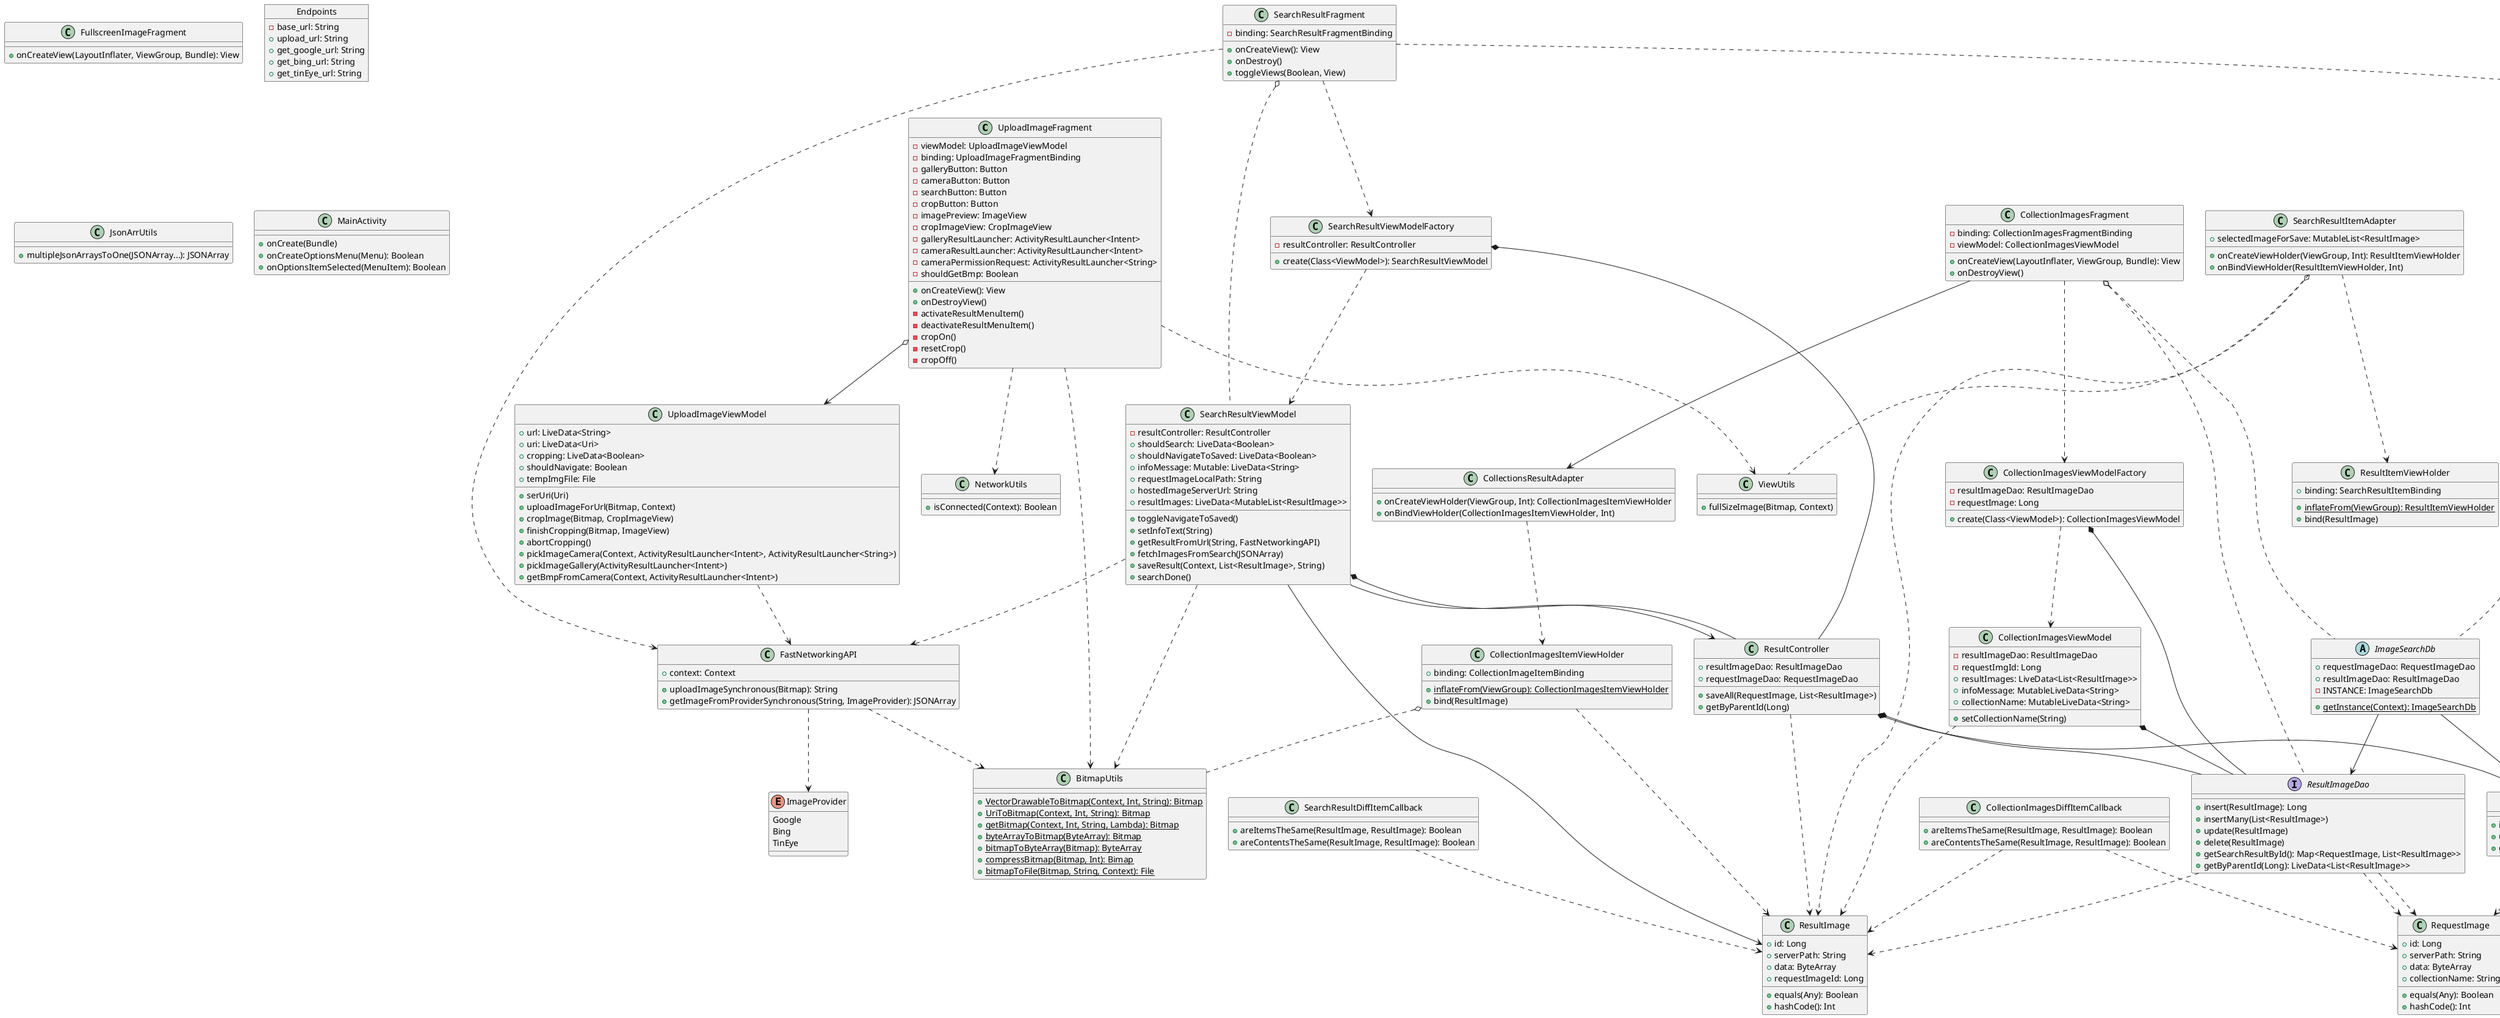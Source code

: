 @startuml
'https://plantuml.com/class-diagram

class UploadImageFragment {
    - viewModel: UploadImageViewModel
    - binding: UploadImageFragmentBinding
    - galleryButton: Button
    - cameraButton: Button
    - searchButton: Button
    - cropButton: Button
    - imagePreview: ImageView
    - cropImageView: CropImageView
    - galleryResultLauncher: ActivityResultLauncher<Intent>
    - cameraResultLauncher: ActivityResultLauncher<Intent>
    - cameraPermissionRequest: ActivityResultLauncher<String>
    - shouldGetBmp: Boolean

    + onCreateView(): View
    + onDestroyView()
    - activateResultMenuItem()
    - deactivateResultMenuItem()
    - cropOn()
    - resetCrop()
    - cropOff()
}

class UploadImageViewModel {
    + url: LiveData<String>
    + uri: LiveData<Uri>
    + cropping: LiveData<Boolean>
    + shouldNavigate: Boolean
    + tempImgFile: File

    + serUri(Uri)
    + uploadImageForUrl(Bitmap, Context)
    + cropImage(Bitmap, CropImageView)
    + finishCropping(Bitmap, ImageView)
    + abortCropping()
    + pickImageCamera(Context, ActivityResultLauncher<Intent>, ActivityResultLauncher<String>)
    + pickImageGallery(ActivityResultLauncher<Intent>)
    + getBmpFromCamera(Context, ActivityResultLauncher<Intent>)
}

class SearchResultFragment {
    - binding: SearchResultFragmentBinding

    + onCreateView(): View
    + onDestroy()
    + toggleViews(Boolean, View)
}

class SearchResultViewModel {
    - resultController: ResultController
    + shouldSearch: LiveData<Boolean>
    + shouldNavigateToSaved: LiveData<Boolean>
    + infoMessage: Mutable: LiveData<String>
    + requestImageLocalPath: String
    + hostedImageServerUrl: String
    + resultImages: LiveData<MutableList<ResultImage>>

    + toggleNavigateToSaved()
    + setInfoText(String)
    + getResultFromUrl(String, FastNetworkingAPI)
    + fetchImagesFromSearch(JSONArray)
    + saveResult(Context, List<ResultImage>, String)
    + searchDone()
}

class ResultController {
    + resultImageDao: ResultImageDao
    + requestImageDao: RequestImageDao

    + saveAll(RequestImage, List<ResultImage>)
    + getByParentId(Long)
}

interface ResultImageDao {
    + insert(ResultImage): Long
    + insertMany(List<ResultImage>)
    + update(ResultImage)
    + delete(ResultImage)
    + getSearchResultById(): Map<RequestImage, List<ResultImage>>
    + getByParentId(Long): LiveData<List<ResultImage>>
}

interface RequestImageDao {
    + insert(RequestImage): Long
    + update(RequestImage)
    + getAll(): LiveData<List<RequestImage>>
}

abstract class ImageSearchDb {
    + requestImageDao: RequestImageDao
    + resultImageDao: ResultImageDao
    - INSTANCE: ImageSearchDb
    + {static} getInstance(Context): ImageSearchDb
}

class SearchResultDiffItemCallback {
    + areItemsTheSame(ResultImage, ResultImage): Boolean
    + areContentsTheSame(ResultImage, ResultImage): Boolean
}

class CollectionImagesDiffItemCallback {
    + areItemsTheSame(ResultImage, ResultImage): Boolean
    + areContentsTheSame(ResultImage, ResultImage): Boolean
}

class RequestImage {
    + id: Long
    + serverPath: String
    + data: ByteArray
    + collectionName: String

    + equals(Any): Boolean
    + hashCode(): Int
}

class ResultImage {
    + id: Long
    + serverPath: String
    + data: ByteArray
    + requestImageId: Long

    + equals(Any): Boolean
    + hashCode(): Int
}

class CollectionsAdapter {
    + {field} clickListener: (Lambda)
    + onCreateViewHolder(ViewGroup, Int): SavedSearchItemViewHolder
    + onBindViewHolder(SavedSearchItemViewHolder, Int)
}

class SavedSearchItemViewHolder {
    + binding: CollectionItemBinding
    + {static} inflateFrom(ViewGroup): SavedSearchItemViewHolder
    + bind(RequestImage, callback)
}

class CollectionsResultAdapter {
    + onCreateViewHolder(ViewGroup, Int): CollectionImagesItemViewHolder
    + onBindViewHolder(CollectionImagesItemViewHolder, Int)
}

class CollectionImagesItemViewHolder {
    + binding: CollectionImageItemBinding
    + {static} inflateFrom(ViewGroup): CollectionImagesItemViewHolder
    + bind(ResultImage)
}

class SearchResultItemAdapter {
    + selectedImageForSave: MutableList<ResultImage>
    + onCreateViewHolder(ViewGroup, Int): ResultItemViewHolder
    + onBindViewHolder(ResultItemViewHolder, Int)
}

class ResultItemViewHolder {
    + binding: SearchResultItemBinding

    + {static} inflateFrom(ViewGroup): ResultItemViewHolder
    + bind(ResultImage)
}

class CollectionImagesFragment {
    - binding: CollectionImagesFragmentBinding
    - viewModel: CollectionImagesViewModel

    + onCreateView(LayoutInflater, ViewGroup, Bundle): View
    + onDestroyView()
}

class CollectionsFragment {
    - viewModel: CollectionsViewModel
    - binding: CollectionsFragmentBinding

    + onCreateView(LayoutInflater, ViewGroup, Bundle): View
    + onDestroyView()
}

class FullscreenImageFragment {
    + onCreateView(LayoutInflater, ViewGroup, Bundle): View
}

class PopupFragment {
    + onCreateView(LayoutInflater, ViewGroup, Bundle): View
}

class FastNetworkingAPI {
    + context: Context

    + uploadImageSynchronous(Bitmap): String
    + getImageFromProviderSynchronous(String, ImageProvider): JSONArray
}

enum ImageProvider {
    Google
    Bing
    TinEye
}

class CollectionImagesViewModelFactory {
    - resultImageDao: ResultImageDao
    - requestImage: Long

    + create(Class<ViewModel>): CollectionImagesViewModel
}

class CollectionsViewModelFactory {
    - requestImageDao: RequestImageDao

    + create(Class<ViewModel>): CollectionsViewModel
}

class SearchResultViewModelFactory {
    - resultController: ResultController

    + create(Class<ViewModel>): SearchResultViewModel
}

class BitmapUtils {
    + {static} VectorDrawableToBitmap(Context, Int, String): Bitmap
    + {static} UriToBitmap(Context, Int, String): Bitmap
    + {static} getBitmap(Context, Int, String, Lambda): Bitmap
    + {static} byteArrayToBitmap(ByteArray): Bitmap
    + {static} bitmapToByteArray(Bitmap): ByteArray
    + {static} compressBitmap(Bitmap, Int): Bimap
    + {static} bitmapToFile(Bitmap, String, Context): File
}

object Endpoints {
    - base_url: String
    + upload_url: String
    + get_google_url: String
    + get_bing_url: String
    + get_tinEye_url: String
}

class JsonArrUtils {
    + multipleJsonArraysToOne(JSONArray...): JSONArray
}

class NetworkUtils {
    + isConnected(Context): Boolean
}

class ViewUtils {
    + fullSizeImage(Bitmap, Context)
}

class CollectionImagesViewModel {
    - resultImageDao: ResultImageDao
    - requestImgId: Long
    + resultImages: LiveData<List<ResultImage>>
    + infoMessage: MutableLiveData<String>
    + collectionName: MutableLiveData<String>

    + setCollectionName(String)
}

class CollectionsViewModel {
    - requestImageDao: RequestImageDao
    + savedSearchImages: LiveData<List<RequestImage>>
    + navigateToResults: LiveData<Long>
    + infoMessage: MutableLiveData<String>
    + collectionName: MutableLiveData<String>

    + onRequestClicked(Long, String)
    + onNavigated()
}

class MainActivity {
    + onCreate(Bundle)
    + onCreateOptionsMenu(Menu): Boolean
    + onOptionsItemSelected(MenuItem): Boolean
}

ResultController *-- ResultImageDao
ResultController ..> ResultImage
ResultImageDao ..> RequestImage
ResultController *-- RequestImageDao
ImageSearchDb --> ResultImageDao
ImageSearchDb --> RequestImageDao
RequestImageDao ..> RequestImage
ResultImageDao ..> ResultImage
ResultImageDao ..> RequestImage
CollectionImagesDiffItemCallback ..> ResultImage
CollectionsAdapter ..> SavedSearchItemViewHolder
SavedSearchItemViewHolder ..> RequestImage
CollectionImagesDiffItemCallback ..> RequestImage
CollectionsResultAdapter ..> CollectionImagesItemViewHolder
CollectionImagesItemViewHolder ..> ResultImage
CollectionImagesItemViewHolder o.. BitmapUtils
SearchResultDiffItemCallback ..> ResultImage
SearchResultItemAdapter ..> ResultImage
SearchResultItemAdapter ..> ResultItemViewHolder
SearchResultItemAdapter o.. ViewUtils
CollectionImagesFragment o.. ImageSearchDb
CollectionImagesFragment o.. ResultImageDao
CollectionImagesFragment ..> CollectionImagesViewModelFactory
CollectionImagesFragment --> CollectionsResultAdapter
CollectionsFragment --> CollectionsViewModel
CollectionsFragment o.. ImageSearchDb
CollectionsFragment o.. RequestImageDao
CollectionsFragment ..> CollectionsViewModelFactory
CollectionsFragment --> CollectionsAdapter
SearchResultViewModel --> ResultController
SearchResultFragment o.. SearchResultViewModel
SearchResultFragment ..> SearchResultViewModelFactory
SearchResultFragment ..> PopupFragment
SearchResultFragment ..> FastNetworkingAPI
UploadImageViewModel ..> FastNetworkingAPI
UploadImageFragment o--> UploadImageViewModel
UploadImageFragment ..> BitmapUtils
UploadImageFragment ..> ViewUtils
UploadImageFragment ..> NetworkUtils
FastNetworkingAPI ..> BitmapUtils
FastNetworkingAPI ..> ImageProvider
CollectionImagesViewModelFactory *-- ResultImageDao
CollectionImagesViewModelFactory ..> CollectionImagesViewModel
CollectionsViewModelFactory *-- RequestImageDao
CollectionsViewModelFactory ..> CollectionsViewModel
SearchResultViewModelFactory *-- ResultController
SearchResultViewModelFactory ..> SearchResultViewModel
CollectionImagesViewModel *-- ResultImageDao
CollectionImagesViewModel ..> ResultImage
CollectionsViewModel *-- RequestImageDao
CollectionsViewModel ..> RequestImage
SearchResultViewModel *-- ResultController
SearchResultViewModel --> ResultImage
SearchResultViewModel ..> FastNetworkingAPI
SearchResultViewModel ..> BitmapUtils

@enduml